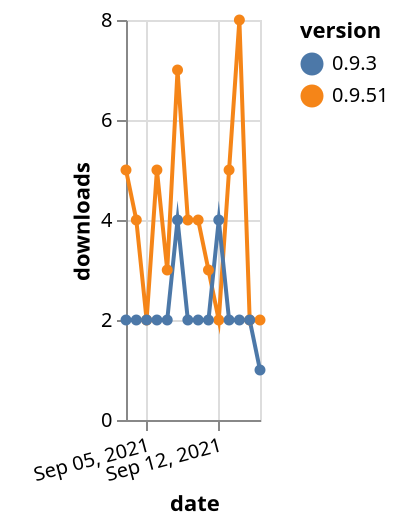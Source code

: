 {"$schema": "https://vega.github.io/schema/vega-lite/v5.json", "description": "A simple bar chart with embedded data.", "data": {"values": [{"date": "2021-09-03", "total": 32773, "delta": 5, "version": "0.9.51"}, {"date": "2021-09-04", "total": 32777, "delta": 4, "version": "0.9.51"}, {"date": "2021-09-05", "total": 32779, "delta": 2, "version": "0.9.51"}, {"date": "2021-09-06", "total": 32784, "delta": 5, "version": "0.9.51"}, {"date": "2021-09-07", "total": 32787, "delta": 3, "version": "0.9.51"}, {"date": "2021-09-08", "total": 32794, "delta": 7, "version": "0.9.51"}, {"date": "2021-09-09", "total": 32798, "delta": 4, "version": "0.9.51"}, {"date": "2021-09-10", "total": 32802, "delta": 4, "version": "0.9.51"}, {"date": "2021-09-11", "total": 32805, "delta": 3, "version": "0.9.51"}, {"date": "2021-09-12", "total": 32807, "delta": 2, "version": "0.9.51"}, {"date": "2021-09-13", "total": 32812, "delta": 5, "version": "0.9.51"}, {"date": "2021-09-14", "total": 32820, "delta": 8, "version": "0.9.51"}, {"date": "2021-09-15", "total": 32822, "delta": 2, "version": "0.9.51"}, {"date": "2021-09-16", "total": 32824, "delta": 2, "version": "0.9.51"}, {"date": "2021-09-03", "total": 2652, "delta": 2, "version": "0.9.3"}, {"date": "2021-09-04", "total": 2654, "delta": 2, "version": "0.9.3"}, {"date": "2021-09-05", "total": 2656, "delta": 2, "version": "0.9.3"}, {"date": "2021-09-06", "total": 2658, "delta": 2, "version": "0.9.3"}, {"date": "2021-09-07", "total": 2660, "delta": 2, "version": "0.9.3"}, {"date": "2021-09-08", "total": 2664, "delta": 4, "version": "0.9.3"}, {"date": "2021-09-09", "total": 2666, "delta": 2, "version": "0.9.3"}, {"date": "2021-09-10", "total": 2668, "delta": 2, "version": "0.9.3"}, {"date": "2021-09-11", "total": 2670, "delta": 2, "version": "0.9.3"}, {"date": "2021-09-12", "total": 2674, "delta": 4, "version": "0.9.3"}, {"date": "2021-09-13", "total": 2676, "delta": 2, "version": "0.9.3"}, {"date": "2021-09-14", "total": 2678, "delta": 2, "version": "0.9.3"}, {"date": "2021-09-15", "total": 2680, "delta": 2, "version": "0.9.3"}, {"date": "2021-09-16", "total": 2681, "delta": 1, "version": "0.9.3"}]}, "width": "container", "mark": {"type": "line", "point": {"filled": true}}, "encoding": {"x": {"field": "date", "type": "temporal", "timeUnit": "yearmonthdate", "title": "date", "axis": {"labelAngle": -15}}, "y": {"field": "delta", "type": "quantitative", "title": "downloads"}, "color": {"field": "version", "type": "nominal"}, "tooltip": {"field": "delta"}}}